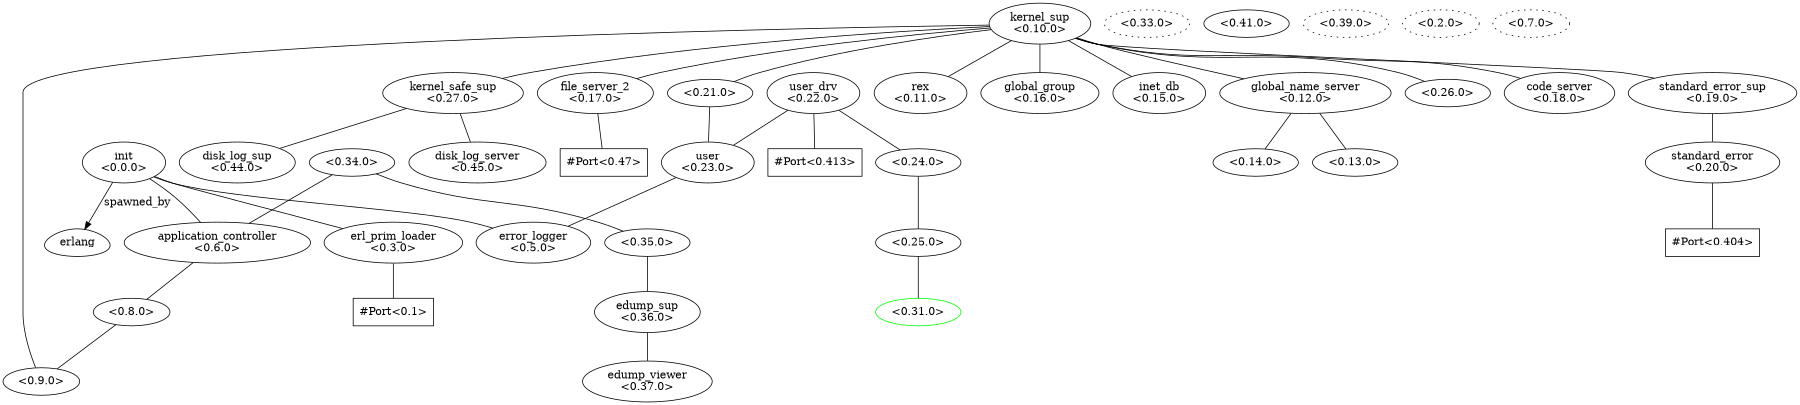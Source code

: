 digraph {
        size="12,8";
        

  "<0.23.0>" [label="user\n<0.23.0>",shape=oval];
  "<0.27.0>" [label="kernel_safe_sup\n<0.27.0>",shape=oval];
  "<0.33.0>" [label="<0.33.0>",style=dotted,shape=oval];
  "<0.17.0>" [label="file_server_2\n<0.17.0>",shape=oval];
  "<0.25.0>" [label="<0.25.0>",shape=oval];
  "<0.11.0>" [label="rex\n<0.11.0>",shape=oval];
  "<0.10.0>" [label="kernel_sup\n<0.10.0>",shape=oval];
  "<0.0.0>" [label="init\n<0.0.0>",shape=oval];
  "#Port<0.404>" [label="#Port<0.404>",shape=box];
  "<0.41.0>" [label="<0.41.0>",shape=oval];
  "<0.16.0>" [label="global_group\n<0.16.0>",shape=oval];
  "<0.37.0>" [label="edump_viewer\n<0.37.0>",shape=oval];
  "<0.24.0>" [label="<0.24.0>",shape=oval];
  "#Port<0.413>" [label="#Port<0.413>",shape=box];
  "#Port<0.47>" [label="#Port<0.47>",shape=box];
  "<0.13.0>" [label="<0.13.0>",shape=oval];
  "<0.15.0>" [label="inet_db\n<0.15.0>",shape=oval];
  "<0.36.0>" [label="edump_sup\n<0.36.0>",shape=oval];
  "<0.20.0>" [label="standard_error\n<0.20.0>",shape=oval];
  "<0.12.0>" [label="global_name_server\n<0.12.0>",shape=oval];
  "<0.3.0>" [label="erl_prim_loader\n<0.3.0>",shape=oval];
  "<0.44.0>" [label="disk_log_sup\n<0.44.0>",shape=oval];
  "<0.45.0>" [label="disk_log_server\n<0.45.0>",shape=oval];
  "<0.34.0>" [label="<0.34.0>",shape=oval];
  "<0.31.0>" [label="<0.31.0>",color=green,shape=oval];
  "<0.39.0>" [label="<0.39.0>",style=dotted,shape=oval];
  "<0.14.0>" [label="<0.14.0>",shape=oval];
  "<0.8.0>" [label="<0.8.0>",shape=oval];
  "<0.26.0>" [label="<0.26.0>",shape=oval];
  "<0.6.0>" [label="application_controller\n<0.6.0>",shape=oval];
  "<0.18.0>" [label="code_server\n<0.18.0>",shape=oval];
  "#Port<0.1>" [label="#Port<0.1>",shape=box];
  "<0.19.0>" [label="standard_error_sup\n<0.19.0>",shape=oval];
  "<0.22.0>" [label="user_drv\n<0.22.0>",shape=oval];
  "<0.35.0>" [label="<0.35.0>",shape=oval];
  "<0.5.0>" [label="error_logger\n<0.5.0>",shape=oval];
  "erlang" [label="erlang",shape=egg];
  "<0.21.0>" [label="<0.21.0>",shape=oval];
  "<0.9.0>" [label="<0.9.0>",shape=oval];
  "<0.2.0>" [label="<0.2.0>",style=dotted,shape=oval];
  "<0.7.0>" [label="<0.7.0>",style=dotted,shape=oval];


  "<0.0.0>" -> "erlang" [label="spawned_by"];
  "<0.12.0>" -> "<0.13.0>" [dir=none];
  "<0.27.0>" -> "<0.44.0>" [dir=none];
  "<0.22.0>" -> "<0.23.0>" [dir=none];
  "<0.12.0>" -> "<0.14.0>" [dir=none];
  "<0.3.0>" -> "#Port<0.1>" [dir=none];
  "<0.10.0>" -> "<0.16.0>" [dir=none];
  "<0.10.0>" -> "<0.18.0>" [dir=none];
  "<0.36.0>" -> "<0.37.0>" [dir=none];
  "<0.23.0>" -> "<0.5.0>" [dir=none];
  "<0.0.0>" -> "<0.5.0>" [dir=none];
  "<0.10.0>" -> "<0.11.0>" [dir=none];
  "<0.10.0>" -> "<0.27.0>" [dir=none];
  "<0.0.0>" -> "<0.6.0>" [dir=none];
  "<0.25.0>" -> "<0.31.0>" [dir=none];
  "<0.10.0>" -> "<0.12.0>" [dir=none];
  "<0.34.0>" -> "<0.35.0>" [dir=none];
  "<0.19.0>" -> "<0.20.0>" [dir=none];
  "<0.10.0>" -> "<0.17.0>" [dir=none];
  "<0.22.0>" -> "<0.24.0>" [dir=none];
  "<0.10.0>" -> "<0.19.0>" [dir=none];
  "<0.21.0>" -> "<0.23.0>" [dir=none];
  "<0.10.0>" -> "<0.26.0>" [dir=none];
  "<0.24.0>" -> "<0.25.0>" [dir=none];
  "<0.10.0>" -> "<0.21.0>" [dir=none];
  "<0.0.0>" -> "<0.3.0>" [dir=none];
  "<0.10.0>" -> "<0.15.0>" [dir=none];
  "<0.35.0>" -> "<0.36.0>" [dir=none];
  "<0.34.0>" -> "<0.6.0>" [dir=none];
  "<0.27.0>" -> "<0.45.0>" [dir=none];
  "<0.20.0>" -> "#Port<0.404>" [dir=none];
  "<0.10.0>" -> "<0.9.0>" [dir=none];
  "<0.8.0>" -> "<0.9.0>" [dir=none];
  "<0.22.0>" -> "#Port<0.413>" [dir=none];
  "<0.17.0>" -> "#Port<0.47>" [dir=none];
  "<0.6.0>" -> "<0.8.0>" [dir=none];

}